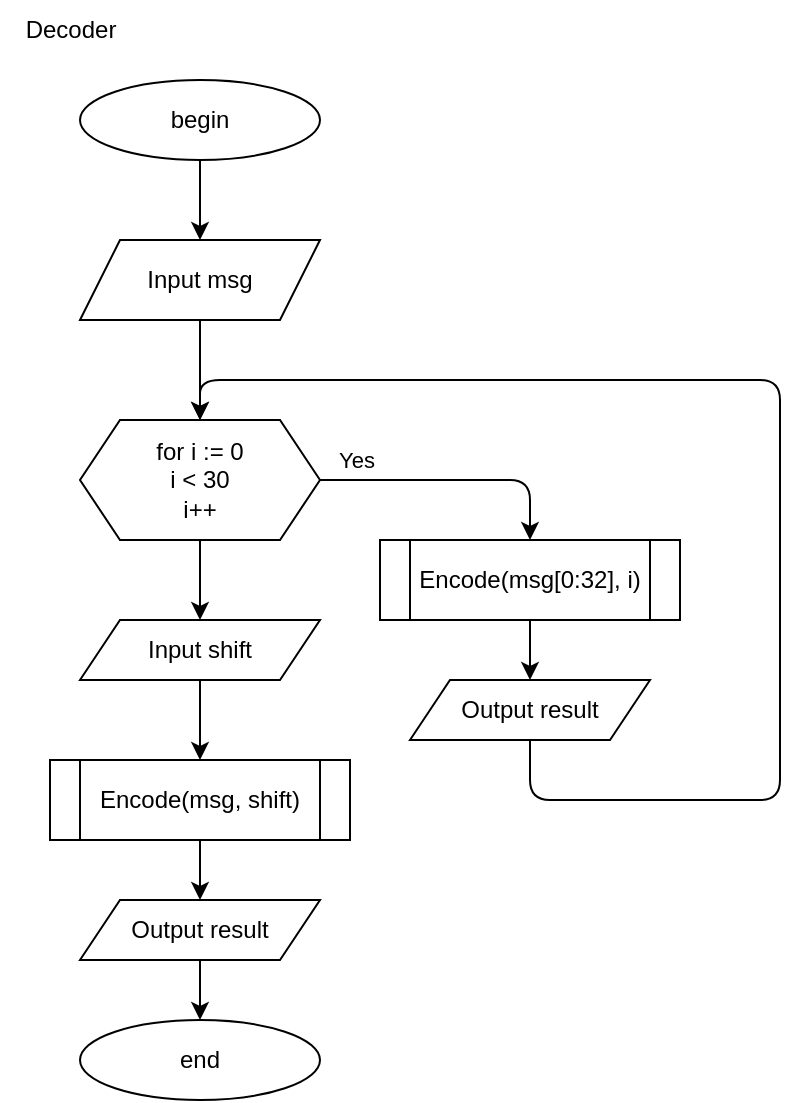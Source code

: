 <mxfile>
    <diagram id="U7HUwzDxJybyuZrtArn4" name="Decoder">
        <mxGraphModel dx="1142" dy="775" grid="1" gridSize="10" guides="1" tooltips="1" connect="1" arrows="1" fold="1" page="1" pageScale="1" pageWidth="850" pageHeight="1100" math="0" shadow="0">
            <root>
                <mxCell id="0"/>
                <mxCell id="1" parent="0"/>
                <mxCell id="KAbfLOyHMQCHE4iu9jzu-13" style="edgeStyle=orthogonalEdgeStyle;html=1;exitX=0.5;exitY=1;exitDx=0;exitDy=0;entryX=0.5;entryY=0;entryDx=0;entryDy=0;" edge="1" parent="1" source="KAbfLOyHMQCHE4iu9jzu-2" target="KAbfLOyHMQCHE4iu9jzu-7">
                    <mxGeometry relative="1" as="geometry"/>
                </mxCell>
                <mxCell id="KAbfLOyHMQCHE4iu9jzu-2" value="Input msg" style="shape=parallelogram;perimeter=parallelogramPerimeter;whiteSpace=wrap;html=1;fixedSize=1;" vertex="1" parent="1">
                    <mxGeometry x="300" y="150" width="120" height="40" as="geometry"/>
                </mxCell>
                <mxCell id="KAbfLOyHMQCHE4iu9jzu-3" style="edgeStyle=orthogonalEdgeStyle;html=1;exitX=0.5;exitY=1;exitDx=0;exitDy=0;entryX=0.5;entryY=0;entryDx=0;entryDy=0;" edge="1" parent="1" source="KAbfLOyHMQCHE4iu9jzu-4" target="KAbfLOyHMQCHE4iu9jzu-2">
                    <mxGeometry relative="1" as="geometry"/>
                </mxCell>
                <mxCell id="KAbfLOyHMQCHE4iu9jzu-4" value="begin" style="ellipse;whiteSpace=wrap;html=1;" vertex="1" parent="1">
                    <mxGeometry x="300" y="70" width="120" height="40" as="geometry"/>
                </mxCell>
                <mxCell id="KAbfLOyHMQCHE4iu9jzu-15" style="edgeStyle=orthogonalEdgeStyle;html=1;exitX=1;exitY=0.5;exitDx=0;exitDy=0;entryX=0.5;entryY=0;entryDx=0;entryDy=0;" edge="1" parent="1" source="KAbfLOyHMQCHE4iu9jzu-7" target="KAbfLOyHMQCHE4iu9jzu-14">
                    <mxGeometry relative="1" as="geometry"/>
                </mxCell>
                <mxCell id="KAbfLOyHMQCHE4iu9jzu-19" value="Yes" style="edgeLabel;html=1;align=center;verticalAlign=middle;resizable=0;points=[];" vertex="1" connectable="0" parent="KAbfLOyHMQCHE4iu9jzu-15">
                    <mxGeometry x="-0.733" y="4" relative="1" as="geometry">
                        <mxPoint y="-6" as="offset"/>
                    </mxGeometry>
                </mxCell>
                <mxCell id="KAbfLOyHMQCHE4iu9jzu-21" style="edgeStyle=orthogonalEdgeStyle;html=1;exitX=0.5;exitY=1;exitDx=0;exitDy=0;entryX=0.5;entryY=0;entryDx=0;entryDy=0;" edge="1" parent="1" source="KAbfLOyHMQCHE4iu9jzu-7" target="KAbfLOyHMQCHE4iu9jzu-20">
                    <mxGeometry relative="1" as="geometry"/>
                </mxCell>
                <mxCell id="KAbfLOyHMQCHE4iu9jzu-7" value="for i := 0&lt;br&gt;i &amp;lt; 30&lt;br&gt;i++" style="shape=hexagon;perimeter=hexagonPerimeter2;whiteSpace=wrap;html=1;fixedSize=1;" vertex="1" parent="1">
                    <mxGeometry x="300" y="240" width="120" height="60" as="geometry"/>
                </mxCell>
                <mxCell id="KAbfLOyHMQCHE4iu9jzu-10" value="end" style="ellipse;whiteSpace=wrap;html=1;" vertex="1" parent="1">
                    <mxGeometry x="300" y="540" width="120" height="40" as="geometry"/>
                </mxCell>
                <mxCell id="KAbfLOyHMQCHE4iu9jzu-17" style="edgeStyle=orthogonalEdgeStyle;html=1;exitX=0.5;exitY=1;exitDx=0;exitDy=0;entryX=0.5;entryY=0;entryDx=0;entryDy=0;" edge="1" parent="1" source="KAbfLOyHMQCHE4iu9jzu-14" target="KAbfLOyHMQCHE4iu9jzu-16">
                    <mxGeometry relative="1" as="geometry"/>
                </mxCell>
                <mxCell id="KAbfLOyHMQCHE4iu9jzu-14" value="Encode(msg[0:32], i)" style="shape=process;whiteSpace=wrap;html=1;backgroundOutline=1;" vertex="1" parent="1">
                    <mxGeometry x="450" y="300" width="150" height="40" as="geometry"/>
                </mxCell>
                <mxCell id="KAbfLOyHMQCHE4iu9jzu-18" style="edgeStyle=orthogonalEdgeStyle;html=1;exitX=0.5;exitY=1;exitDx=0;exitDy=0;entryX=0.5;entryY=0;entryDx=0;entryDy=0;" edge="1" parent="1" source="KAbfLOyHMQCHE4iu9jzu-16" target="KAbfLOyHMQCHE4iu9jzu-7">
                    <mxGeometry relative="1" as="geometry">
                        <Array as="points">
                            <mxPoint x="525" y="430"/>
                            <mxPoint x="650" y="430"/>
                            <mxPoint x="650" y="220"/>
                            <mxPoint x="360" y="220"/>
                        </Array>
                    </mxGeometry>
                </mxCell>
                <mxCell id="KAbfLOyHMQCHE4iu9jzu-16" value="Output result" style="shape=parallelogram;perimeter=parallelogramPerimeter;whiteSpace=wrap;html=1;fixedSize=1;" vertex="1" parent="1">
                    <mxGeometry x="465" y="370" width="120" height="30" as="geometry"/>
                </mxCell>
                <mxCell id="KAbfLOyHMQCHE4iu9jzu-23" style="edgeStyle=orthogonalEdgeStyle;html=1;exitX=0.5;exitY=1;exitDx=0;exitDy=0;entryX=0.5;entryY=0;entryDx=0;entryDy=0;" edge="1" parent="1" source="KAbfLOyHMQCHE4iu9jzu-20" target="KAbfLOyHMQCHE4iu9jzu-22">
                    <mxGeometry relative="1" as="geometry"/>
                </mxCell>
                <mxCell id="KAbfLOyHMQCHE4iu9jzu-20" value="Input shift" style="shape=parallelogram;perimeter=parallelogramPerimeter;whiteSpace=wrap;html=1;fixedSize=1;" vertex="1" parent="1">
                    <mxGeometry x="300" y="340" width="120" height="30" as="geometry"/>
                </mxCell>
                <mxCell id="KAbfLOyHMQCHE4iu9jzu-25" style="edgeStyle=orthogonalEdgeStyle;html=1;exitX=0.5;exitY=1;exitDx=0;exitDy=0;entryX=0.5;entryY=0;entryDx=0;entryDy=0;" edge="1" parent="1" source="KAbfLOyHMQCHE4iu9jzu-22" target="KAbfLOyHMQCHE4iu9jzu-24">
                    <mxGeometry relative="1" as="geometry"/>
                </mxCell>
                <mxCell id="KAbfLOyHMQCHE4iu9jzu-22" value="Encode(msg, shift)" style="shape=process;whiteSpace=wrap;html=1;backgroundOutline=1;" vertex="1" parent="1">
                    <mxGeometry x="285" y="410" width="150" height="40" as="geometry"/>
                </mxCell>
                <mxCell id="KAbfLOyHMQCHE4iu9jzu-26" style="edgeStyle=orthogonalEdgeStyle;html=1;exitX=0.5;exitY=1;exitDx=0;exitDy=0;entryX=0.5;entryY=0;entryDx=0;entryDy=0;" edge="1" parent="1" source="KAbfLOyHMQCHE4iu9jzu-24" target="KAbfLOyHMQCHE4iu9jzu-10">
                    <mxGeometry relative="1" as="geometry"/>
                </mxCell>
                <mxCell id="KAbfLOyHMQCHE4iu9jzu-24" value="Output result" style="shape=parallelogram;perimeter=parallelogramPerimeter;whiteSpace=wrap;html=1;fixedSize=1;" vertex="1" parent="1">
                    <mxGeometry x="300" y="480" width="120" height="30" as="geometry"/>
                </mxCell>
                <mxCell id="KAbfLOyHMQCHE4iu9jzu-28" value="Decoder" style="text;html=1;align=center;verticalAlign=middle;resizable=0;points=[];autosize=1;strokeColor=none;fillColor=none;" vertex="1" parent="1">
                    <mxGeometry x="260" y="30" width="70" height="30" as="geometry"/>
                </mxCell>
            </root>
        </mxGraphModel>
    </diagram>
    <diagram id="K7nFjAGMN0Q4uzu9Op1r" name="Encoder">
        <mxGraphModel dx="1386" dy="775" grid="1" gridSize="10" guides="1" tooltips="1" connect="1" arrows="1" fold="1" page="1" pageScale="1" pageWidth="850" pageHeight="1100" math="0" shadow="0">
            <root>
                <mxCell id="0"/>
                <mxCell id="1" parent="0"/>
                <mxCell id="12" style="edgeStyle=orthogonalEdgeStyle;html=1;exitX=0.5;exitY=1;exitDx=0;exitDy=0;entryX=0.5;entryY=0;entryDx=0;entryDy=0;" edge="1" parent="1" source="2" target="4">
                    <mxGeometry relative="1" as="geometry"/>
                </mxCell>
                <mxCell id="2" value="Input msg&lt;br&gt;and shift" style="shape=parallelogram;perimeter=parallelogramPerimeter;whiteSpace=wrap;html=1;fixedSize=1;" vertex="1" parent="1">
                    <mxGeometry x="340" y="120" width="120" height="60" as="geometry"/>
                </mxCell>
                <mxCell id="11" style="edgeStyle=orthogonalEdgeStyle;html=1;exitX=0.5;exitY=1;exitDx=0;exitDy=0;entryX=0.5;entryY=0;entryDx=0;entryDy=0;" edge="1" parent="1" source="3" target="2">
                    <mxGeometry relative="1" as="geometry"/>
                </mxCell>
                <mxCell id="3" value="begin" style="ellipse;whiteSpace=wrap;html=1;" vertex="1" parent="1">
                    <mxGeometry x="340" y="40" width="120" height="40" as="geometry"/>
                </mxCell>
                <mxCell id="9" value="yes" style="edgeStyle=orthogonalEdgeStyle;html=1;exitX=1;exitY=0.5;exitDx=0;exitDy=0;entryX=0.5;entryY=0;entryDx=0;entryDy=0;" edge="1" parent="1" source="4" target="7">
                    <mxGeometry x="-0.692" y="20" relative="1" as="geometry">
                        <Array as="points">
                            <mxPoint x="560" y="290"/>
                        </Array>
                        <mxPoint as="offset"/>
                    </mxGeometry>
                </mxCell>
                <mxCell id="16" value="no" style="edgeStyle=orthogonalEdgeStyle;html=1;exitX=0.5;exitY=1;exitDx=0;exitDy=0;entryX=0.5;entryY=0;entryDx=0;entryDy=0;" edge="1" parent="1" source="4" target="15">
                    <mxGeometry x="-0.429" y="20" relative="1" as="geometry">
                        <mxPoint as="offset"/>
                    </mxGeometry>
                </mxCell>
                <mxCell id="4" value="For each &lt;br&gt;rune in msg" style="shape=hexagon;perimeter=hexagonPerimeter2;whiteSpace=wrap;html=1;fixedSize=1;" vertex="1" parent="1">
                    <mxGeometry x="340" y="250" width="120" height="80" as="geometry"/>
                </mxCell>
                <mxCell id="10" style="edgeStyle=orthogonalEdgeStyle;html=1;exitX=0.5;exitY=1;exitDx=0;exitDy=0;entryX=0.5;entryY=0;entryDx=0;entryDy=0;" edge="1" parent="1" source="7" target="4">
                    <mxGeometry relative="1" as="geometry">
                        <Array as="points">
                            <mxPoint x="560" y="420"/>
                            <mxPoint x="660" y="420"/>
                            <mxPoint x="660" y="220"/>
                            <mxPoint x="400" y="220"/>
                        </Array>
                    </mxGeometry>
                </mxCell>
                <mxCell id="7" value="Shift rune" style="rounded=0;whiteSpace=wrap;html=1;" vertex="1" parent="1">
                    <mxGeometry x="500" y="320" width="120" height="60" as="geometry"/>
                </mxCell>
                <mxCell id="8" value="end" style="ellipse;whiteSpace=wrap;html=1;" vertex="1" parent="1">
                    <mxGeometry x="340" y="490" width="120" height="40" as="geometry"/>
                </mxCell>
                <mxCell id="17" style="edgeStyle=orthogonalEdgeStyle;html=1;exitX=0.5;exitY=1;exitDx=0;exitDy=0;entryX=0.5;entryY=0;entryDx=0;entryDy=0;" edge="1" parent="1" source="15" target="8">
                    <mxGeometry relative="1" as="geometry"/>
                </mxCell>
                <mxCell id="15" value="Output result" style="shape=parallelogram;perimeter=parallelogramPerimeter;whiteSpace=wrap;html=1;fixedSize=1;" vertex="1" parent="1">
                    <mxGeometry x="340" y="400" width="120" height="40" as="geometry"/>
                </mxCell>
                <mxCell id="5CAj_kuQFnwYgB6MufeK-17" value="Encoder" style="text;html=1;align=center;verticalAlign=middle;resizable=0;points=[];autosize=1;strokeColor=none;fillColor=none;" vertex="1" parent="1">
                    <mxGeometry x="310" y="10" width="70" height="30" as="geometry"/>
                </mxCell>
            </root>
        </mxGraphModel>
    </diagram>
</mxfile>